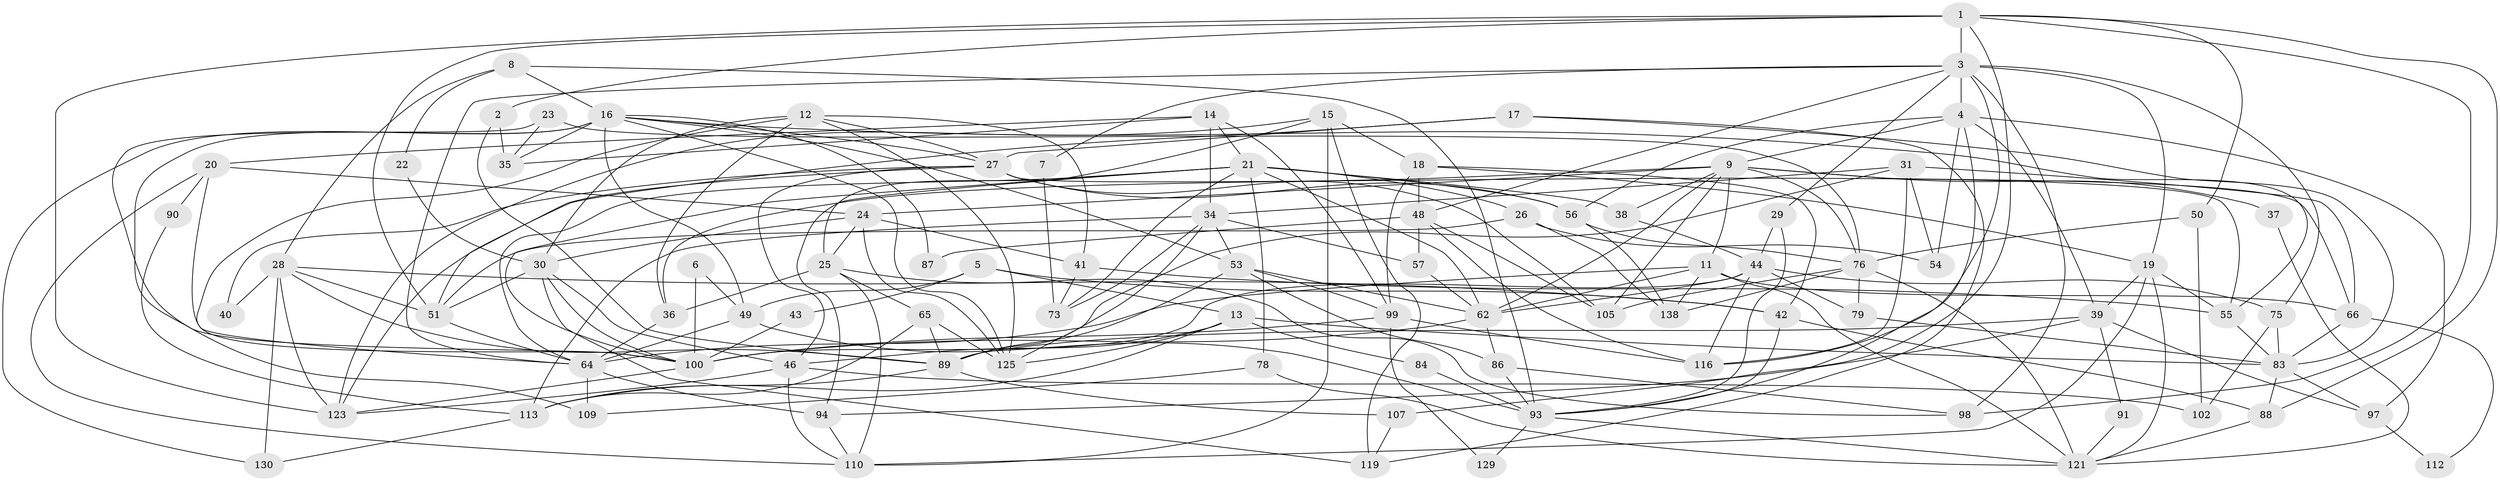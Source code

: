 // Generated by graph-tools (version 1.1) at 2025/52/02/27/25 19:52:01]
// undirected, 89 vertices, 223 edges
graph export_dot {
graph [start="1"]
  node [color=gray90,style=filled];
  1 [super="+77"];
  2;
  3 [super="+10"];
  4 [super="+52"];
  5 [super="+135"];
  6;
  7;
  8 [super="+114"];
  9 [super="+72"];
  11 [super="+85"];
  12 [super="+59"];
  13 [super="+80"];
  14 [super="+33"];
  15 [super="+122"];
  16 [super="+117"];
  17 [super="+103"];
  18 [super="+58"];
  19 [super="+92"];
  20 [super="+111"];
  21 [super="+74"];
  22;
  23;
  24 [super="+71"];
  25 [super="+45"];
  26 [super="+70"];
  27 [super="+106"];
  28 [super="+32"];
  29;
  30 [super="+104"];
  31 [super="+115"];
  34 [super="+47"];
  35;
  36;
  37;
  38;
  39 [super="+68"];
  40;
  41;
  42 [super="+60"];
  43;
  44 [super="+128"];
  46 [super="+136"];
  48 [super="+67"];
  49 [super="+131"];
  50;
  51 [super="+95"];
  53 [super="+69"];
  54;
  55;
  56 [super="+61"];
  57;
  62 [super="+63"];
  64 [super="+82"];
  65 [super="+124"];
  66 [super="+81"];
  73;
  75;
  76 [super="+108"];
  78;
  79;
  83 [super="+118"];
  84;
  86;
  87;
  88 [super="+126"];
  89 [super="+120"];
  90;
  91;
  93 [super="+96"];
  94;
  97 [super="+133"];
  98;
  99 [super="+137"];
  100 [super="+101"];
  102;
  105;
  107;
  109;
  110;
  112;
  113 [super="+127"];
  116;
  119 [super="+134"];
  121;
  123;
  125 [super="+132"];
  129;
  130;
  138;
  1 -- 107;
  1 -- 3;
  1 -- 2;
  1 -- 51 [weight=2];
  1 -- 50;
  1 -- 98;
  1 -- 88;
  1 -- 123;
  2 -- 35;
  2 -- 89;
  3 -- 29;
  3 -- 48;
  3 -- 75;
  3 -- 116;
  3 -- 64;
  3 -- 98;
  3 -- 7;
  3 -- 4;
  3 -- 19;
  4 -- 54;
  4 -- 93;
  4 -- 97;
  4 -- 39;
  4 -- 9;
  4 -- 56;
  5 -- 43;
  5 -- 13;
  5 -- 49;
  5 -- 42;
  6 -- 49;
  6 -- 100;
  7 -- 73;
  8 -- 16;
  8 -- 28;
  8 -- 22;
  8 -- 93;
  9 -- 11;
  9 -- 24;
  9 -- 38;
  9 -- 76;
  9 -- 105;
  9 -- 36;
  9 -- 37;
  9 -- 62;
  9 -- 66;
  11 -- 138;
  11 -- 64;
  11 -- 121;
  11 -- 62;
  11 -- 66;
  12 -- 41;
  12 -- 27;
  12 -- 125;
  12 -- 64;
  12 -- 36;
  12 -- 30;
  13 -- 125;
  13 -- 83;
  13 -- 46;
  13 -- 84 [weight=2];
  13 -- 113;
  14 -- 34;
  14 -- 35;
  14 -- 99;
  14 -- 20;
  14 -- 21;
  15 -- 25;
  15 -- 119;
  15 -- 110;
  15 -- 18;
  15 -- 123;
  16 -- 35;
  16 -- 53;
  16 -- 130;
  16 -- 125;
  16 -- 87;
  16 -- 55;
  16 -- 27;
  16 -- 109;
  16 -- 49;
  17 -- 119;
  17 -- 27;
  17 -- 51;
  17 -- 83;
  18 -- 48;
  18 -- 19;
  18 -- 99;
  18 -- 42;
  19 -- 110;
  19 -- 39;
  19 -- 121;
  19 -- 55;
  20 -- 24;
  20 -- 100;
  20 -- 90;
  20 -- 110;
  21 -- 64;
  21 -- 26;
  21 -- 38;
  21 -- 100;
  21 -- 78;
  21 -- 73;
  21 -- 94;
  21 -- 62;
  21 -- 56;
  22 -- 30;
  23 -- 76;
  23 -- 100;
  23 -- 35;
  24 -- 25;
  24 -- 125;
  24 -- 41;
  24 -- 30;
  25 -- 98;
  25 -- 65;
  25 -- 36;
  25 -- 110;
  26 -- 54;
  26 -- 51;
  26 -- 138;
  27 -- 123;
  27 -- 55;
  27 -- 40;
  27 -- 105;
  27 -- 46;
  27 -- 56;
  28 -- 130;
  28 -- 40;
  28 -- 89;
  28 -- 123;
  28 -- 51;
  28 -- 42;
  29 -- 93;
  29 -- 44;
  30 -- 51;
  30 -- 100;
  30 -- 119;
  30 -- 46;
  31 -- 116;
  31 -- 34 [weight=2];
  31 -- 54;
  31 -- 89;
  31 -- 66;
  34 -- 125;
  34 -- 73;
  34 -- 57;
  34 -- 113;
  34 -- 53;
  36 -- 64;
  37 -- 121;
  38 -- 44;
  39 -- 91;
  39 -- 97;
  39 -- 89;
  39 -- 94;
  41 -- 55;
  41 -- 73;
  42 -- 93;
  42 -- 88;
  43 -- 100;
  44 -- 75;
  44 -- 79;
  44 -- 116;
  44 -- 62;
  44 -- 100;
  46 -- 110;
  46 -- 102;
  46 -- 123;
  48 -- 57;
  48 -- 87;
  48 -- 105;
  48 -- 116;
  49 -- 93;
  49 -- 64;
  50 -- 102;
  50 -- 76;
  51 -- 64;
  53 -- 86;
  53 -- 99;
  53 -- 62;
  53 -- 89;
  55 -- 83;
  56 -- 76;
  56 -- 138;
  57 -- 62;
  62 -- 86;
  62 -- 100;
  64 -- 109;
  64 -- 94;
  65 -- 89;
  65 -- 125;
  65 -- 113;
  66 -- 83;
  66 -- 112;
  75 -- 102;
  75 -- 83;
  76 -- 121;
  76 -- 105;
  76 -- 138;
  76 -- 79;
  78 -- 109;
  78 -- 121;
  79 -- 83;
  83 -- 88;
  83 -- 97;
  84 -- 93;
  86 -- 98;
  86 -- 93;
  88 -- 121;
  89 -- 113;
  89 -- 107;
  90 -- 113;
  91 -- 121;
  93 -- 121;
  93 -- 129;
  94 -- 110;
  97 -- 112;
  99 -- 116;
  99 -- 100;
  99 -- 129;
  100 -- 123;
  107 -- 119;
  113 -- 130;
}
